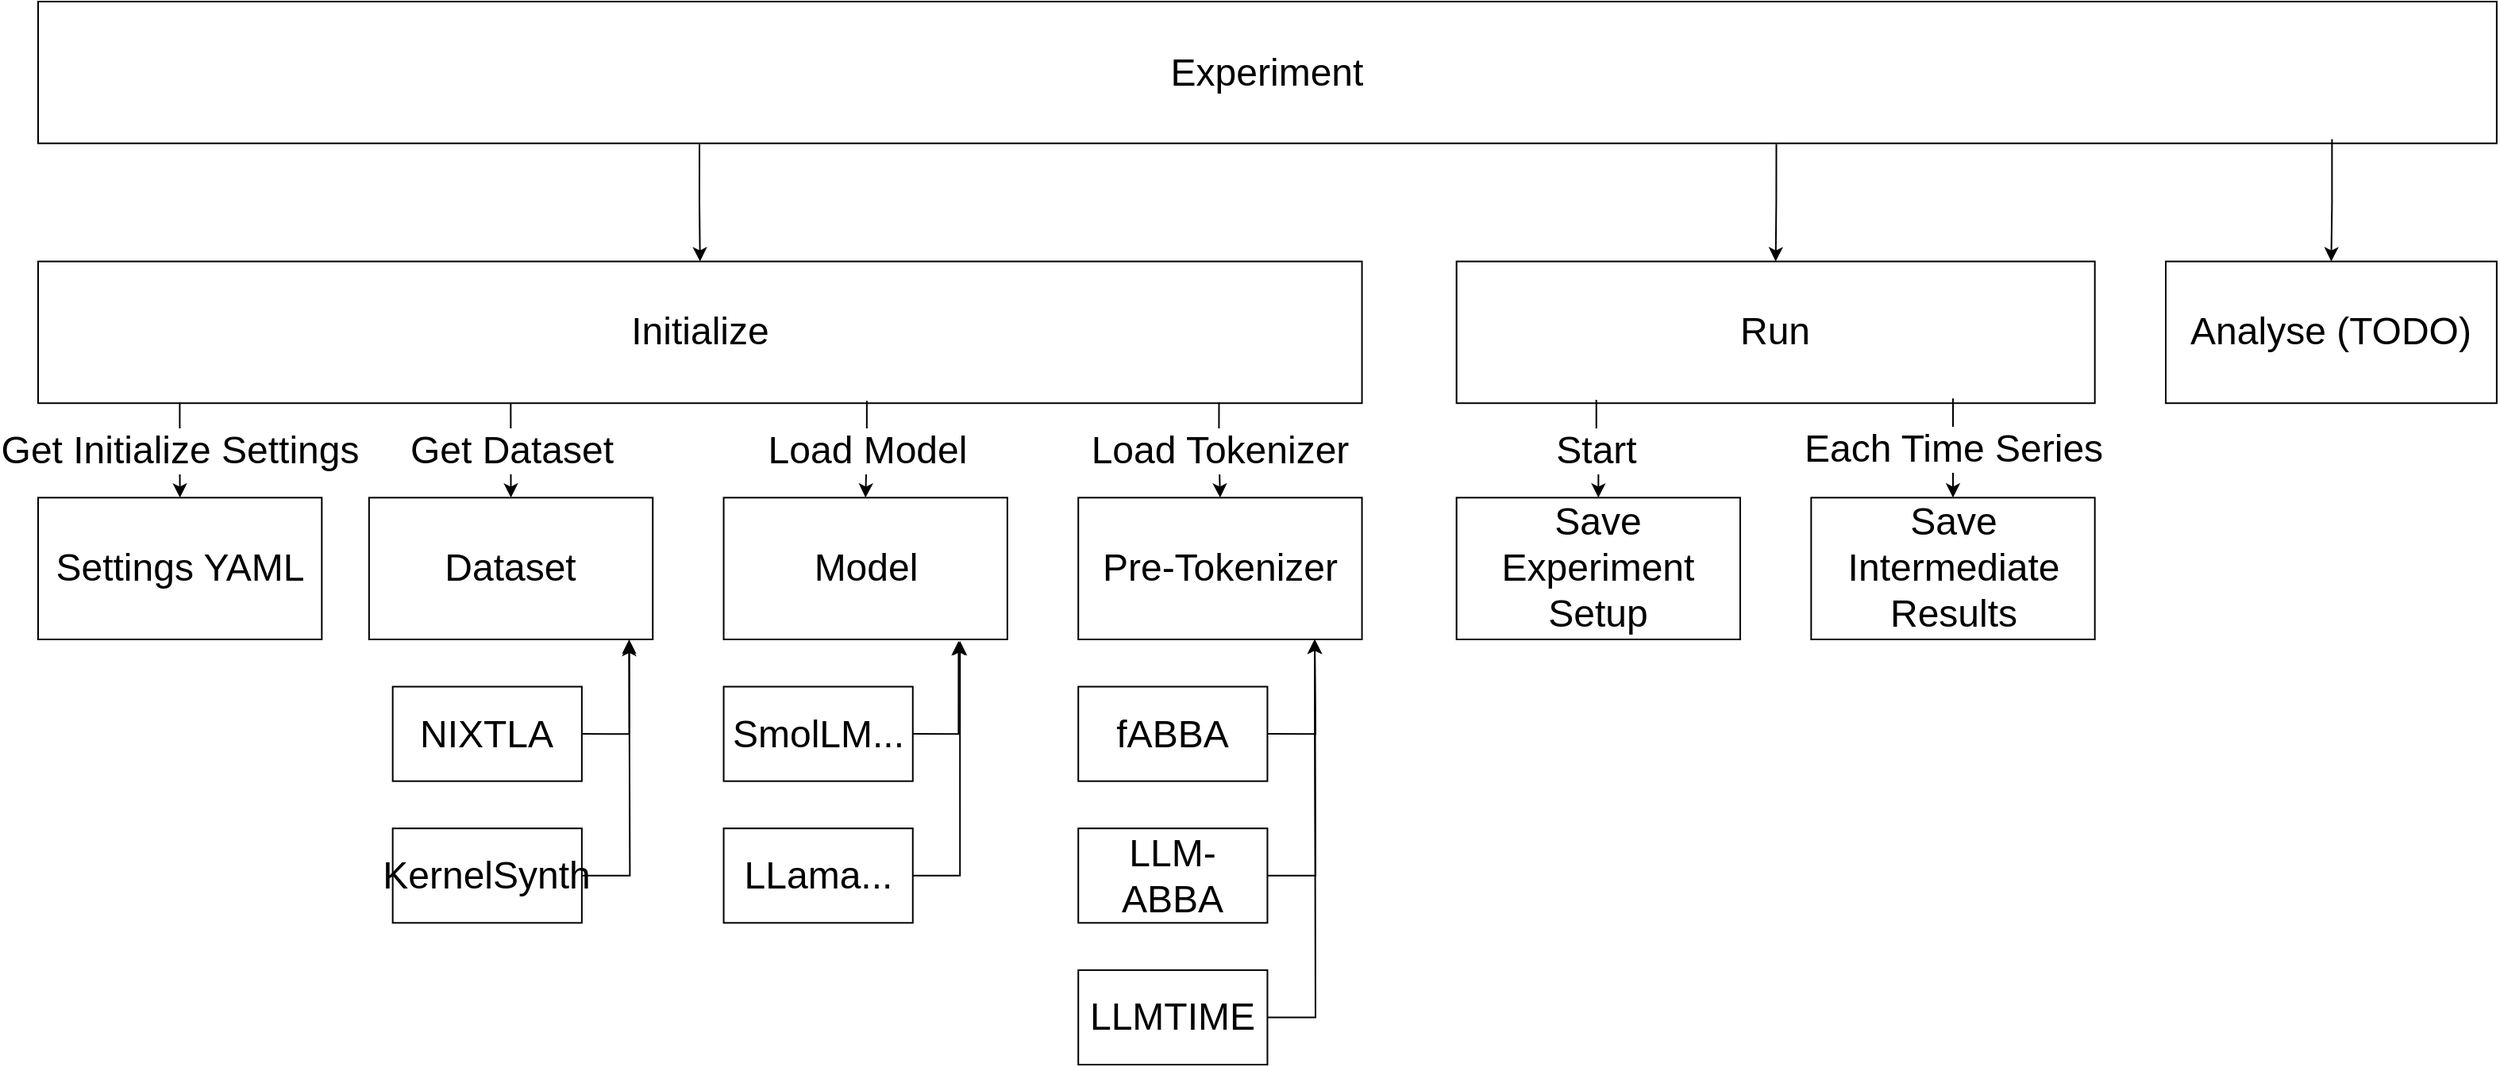 <mxfile version="26.2.2">
  <diagram name="Page-1" id="E6U0oUtBzk2lT01lFc9U">
    <mxGraphModel dx="2860" dy="1719" grid="1" gridSize="10" guides="1" tooltips="1" connect="1" arrows="1" fold="1" page="1" pageScale="1" pageWidth="1654" pageHeight="1169" math="0" shadow="0">
      <root>
        <mxCell id="0" />
        <mxCell id="1" parent="0" />
        <mxCell id="VOlWO4rqHQWdw9jCDzSI-1" value="" style="group;fontSize=24;" vertex="1" connectable="0" parent="1">
          <mxGeometry x="40" y="20" width="1548.44" height="670" as="geometry" />
        </mxCell>
        <mxCell id="JV65rO91cUyTu4-_sWcS-1" value="Experiment" style="rounded=0;whiteSpace=wrap;html=1;rotation=0;fontSize=24;" parent="VOlWO4rqHQWdw9jCDzSI-1" vertex="1">
          <mxGeometry width="1548.44" height="89.333" as="geometry" />
        </mxCell>
        <mxCell id="JV65rO91cUyTu4-_sWcS-4" value="Settings YAML" style="rounded=0;whiteSpace=wrap;html=1;fontSize=24;" parent="VOlWO4rqHQWdw9jCDzSI-1" vertex="1">
          <mxGeometry y="312.667" width="178.666" height="89.333" as="geometry" />
        </mxCell>
        <mxCell id="JV65rO91cUyTu4-_sWcS-5" value="Dataset" style="rounded=0;whiteSpace=wrap;html=1;fontSize=24;" parent="VOlWO4rqHQWdw9jCDzSI-1" vertex="1">
          <mxGeometry x="208.444" y="312.667" width="178.666" height="89.333" as="geometry" />
        </mxCell>
        <mxCell id="JV65rO91cUyTu4-_sWcS-57" style="edgeStyle=orthogonalEdgeStyle;rounded=0;orthogonalLoop=1;jettySize=auto;html=1;exitX=1;exitY=0.5;exitDx=0;exitDy=0;fontSize=24;" parent="VOlWO4rqHQWdw9jCDzSI-1" source="JV65rO91cUyTu4-_sWcS-9" edge="1">
          <mxGeometry relative="1" as="geometry">
            <mxPoint x="372.221" y="402" as="targetPoint" />
          </mxGeometry>
        </mxCell>
        <mxCell id="JV65rO91cUyTu4-_sWcS-9" value="KernelSynth" style="rounded=0;whiteSpace=wrap;html=1;fontSize=24;" parent="VOlWO4rqHQWdw9jCDzSI-1" vertex="1">
          <mxGeometry x="223.333" y="521.111" width="119.111" height="59.556" as="geometry" />
        </mxCell>
        <mxCell id="JV65rO91cUyTu4-_sWcS-10" value="NIXTLA" style="rounded=0;whiteSpace=wrap;html=1;fontSize=24;" parent="VOlWO4rqHQWdw9jCDzSI-1" vertex="1">
          <mxGeometry x="223.333" y="431.778" width="119.111" height="59.556" as="geometry" />
        </mxCell>
        <mxCell id="JV65rO91cUyTu4-_sWcS-11" value="Model" style="rounded=0;whiteSpace=wrap;html=1;fontSize=24;" parent="VOlWO4rqHQWdw9jCDzSI-1" vertex="1">
          <mxGeometry x="431.777" y="312.667" width="178.666" height="89.333" as="geometry" />
        </mxCell>
        <mxCell id="JV65rO91cUyTu4-_sWcS-12" value="SmolLM..." style="rounded=0;whiteSpace=wrap;html=1;fontSize=24;" parent="VOlWO4rqHQWdw9jCDzSI-1" vertex="1">
          <mxGeometry x="431.777" y="431.778" width="119.111" height="59.556" as="geometry" />
        </mxCell>
        <mxCell id="JV65rO91cUyTu4-_sWcS-13" value="LLama..." style="rounded=0;whiteSpace=wrap;html=1;fontSize=24;" parent="VOlWO4rqHQWdw9jCDzSI-1" vertex="1">
          <mxGeometry x="431.777" y="521.111" width="119.111" height="59.556" as="geometry" />
        </mxCell>
        <mxCell id="JV65rO91cUyTu4-_sWcS-21" value="Pre-Tokenizer" style="rounded=0;whiteSpace=wrap;html=1;fontSize=24;" parent="VOlWO4rqHQWdw9jCDzSI-1" vertex="1">
          <mxGeometry x="655.109" y="312.667" width="178.666" height="89.333" as="geometry" />
        </mxCell>
        <mxCell id="JV65rO91cUyTu4-_sWcS-22" value="fABBA" style="rounded=0;whiteSpace=wrap;html=1;fontSize=24;" parent="VOlWO4rqHQWdw9jCDzSI-1" vertex="1">
          <mxGeometry x="655.109" y="431.778" width="119.111" height="59.556" as="geometry" />
        </mxCell>
        <mxCell id="JV65rO91cUyTu4-_sWcS-23" value="LLM-ABBA" style="rounded=0;whiteSpace=wrap;html=1;fontSize=24;" parent="VOlWO4rqHQWdw9jCDzSI-1" vertex="1">
          <mxGeometry x="655.109" y="521.111" width="119.111" height="59.556" as="geometry" />
        </mxCell>
        <mxCell id="JV65rO91cUyTu4-_sWcS-53" style="edgeStyle=orthogonalEdgeStyle;rounded=0;orthogonalLoop=1;jettySize=auto;html=1;exitX=1;exitY=0.5;exitDx=0;exitDy=0;fontSize=24;" parent="VOlWO4rqHQWdw9jCDzSI-1" source="JV65rO91cUyTu4-_sWcS-24" edge="1">
          <mxGeometry relative="1" as="geometry">
            <mxPoint x="803.998" y="402" as="targetPoint" />
          </mxGeometry>
        </mxCell>
        <mxCell id="JV65rO91cUyTu4-_sWcS-24" value="LLMTIME" style="rounded=0;whiteSpace=wrap;html=1;fontSize=24;" parent="VOlWO4rqHQWdw9jCDzSI-1" vertex="1">
          <mxGeometry x="655.109" y="610.444" width="119.111" height="59.556" as="geometry" />
        </mxCell>
        <mxCell id="JV65rO91cUyTu4-_sWcS-28" value="Initialize" style="rounded=0;whiteSpace=wrap;html=1;fontSize=24;" parent="VOlWO4rqHQWdw9jCDzSI-1" vertex="1">
          <mxGeometry y="163.778" width="833.775" height="89.333" as="geometry" />
        </mxCell>
        <mxCell id="JV65rO91cUyTu4-_sWcS-29" value="Run" style="rounded=0;whiteSpace=wrap;html=1;fontSize=24;" parent="VOlWO4rqHQWdw9jCDzSI-1" vertex="1">
          <mxGeometry x="893.331" y="163.778" width="401.999" height="89.333" as="geometry" />
        </mxCell>
        <mxCell id="JV65rO91cUyTu4-_sWcS-32" value="Get Initialize Settings" style="edgeStyle=orthogonalEdgeStyle;rounded=0;orthogonalLoop=1;jettySize=auto;html=1;exitX=0.107;exitY=0.994;exitDx=0;exitDy=0;entryX=0.5;entryY=0;entryDx=0;entryDy=0;exitPerimeter=0;fontSize=24;" parent="VOlWO4rqHQWdw9jCDzSI-1" source="JV65rO91cUyTu4-_sWcS-28" target="JV65rO91cUyTu4-_sWcS-4" edge="1">
          <mxGeometry relative="1" as="geometry" />
        </mxCell>
        <mxCell id="JV65rO91cUyTu4-_sWcS-33" value="Get Dataset" style="edgeStyle=orthogonalEdgeStyle;rounded=0;orthogonalLoop=1;jettySize=auto;html=1;exitX=0.357;exitY=1;exitDx=0;exitDy=0;entryX=0.5;entryY=0;entryDx=0;entryDy=0;exitPerimeter=0;fontSize=24;" parent="VOlWO4rqHQWdw9jCDzSI-1" source="JV65rO91cUyTu4-_sWcS-28" target="JV65rO91cUyTu4-_sWcS-5" edge="1">
          <mxGeometry relative="1" as="geometry" />
        </mxCell>
        <mxCell id="JV65rO91cUyTu4-_sWcS-34" value="Load Model" style="edgeStyle=orthogonalEdgeStyle;rounded=0;orthogonalLoop=1;jettySize=auto;html=1;exitX=0.626;exitY=0.983;exitDx=0;exitDy=0;entryX=0.5;entryY=0;entryDx=0;entryDy=0;exitPerimeter=0;fontSize=24;" parent="VOlWO4rqHQWdw9jCDzSI-1" source="JV65rO91cUyTu4-_sWcS-28" target="JV65rO91cUyTu4-_sWcS-11" edge="1">
          <mxGeometry relative="1" as="geometry" />
        </mxCell>
        <mxCell id="JV65rO91cUyTu4-_sWcS-36" value="Load Tokenizer" style="edgeStyle=orthogonalEdgeStyle;rounded=0;orthogonalLoop=1;jettySize=auto;html=1;exitX=0.892;exitY=0.994;exitDx=0;exitDy=0;entryX=0.5;entryY=0;entryDx=0;entryDy=0;exitPerimeter=0;fontSize=24;" parent="VOlWO4rqHQWdw9jCDzSI-1" source="JV65rO91cUyTu4-_sWcS-28" target="JV65rO91cUyTu4-_sWcS-21" edge="1">
          <mxGeometry relative="1" as="geometry" />
        </mxCell>
        <mxCell id="JV65rO91cUyTu4-_sWcS-40" style="edgeStyle=orthogonalEdgeStyle;rounded=0;orthogonalLoop=1;jettySize=auto;html=1;exitX=0.269;exitY=1.006;exitDx=0;exitDy=0;entryX=0.5;entryY=0;entryDx=0;entryDy=0;exitPerimeter=0;fontSize=24;" parent="VOlWO4rqHQWdw9jCDzSI-1" source="JV65rO91cUyTu4-_sWcS-1" target="JV65rO91cUyTu4-_sWcS-28" edge="1">
          <mxGeometry relative="1" as="geometry" />
        </mxCell>
        <mxCell id="JV65rO91cUyTu4-_sWcS-42" style="edgeStyle=orthogonalEdgeStyle;rounded=0;orthogonalLoop=1;jettySize=auto;html=1;exitX=0.707;exitY=1.006;exitDx=0;exitDy=0;entryX=0.5;entryY=0;entryDx=0;entryDy=0;exitPerimeter=0;fontSize=24;" parent="VOlWO4rqHQWdw9jCDzSI-1" source="JV65rO91cUyTu4-_sWcS-1" target="JV65rO91cUyTu4-_sWcS-29" edge="1">
          <mxGeometry relative="1" as="geometry" />
        </mxCell>
        <mxCell id="JV65rO91cUyTu4-_sWcS-43" value="Save Intermediate Results" style="rounded=0;whiteSpace=wrap;html=1;fontSize=24;" parent="VOlWO4rqHQWdw9jCDzSI-1" vertex="1">
          <mxGeometry x="1116.663" y="312.667" width="178.666" height="89.333" as="geometry" />
        </mxCell>
        <mxCell id="JV65rO91cUyTu4-_sWcS-45" value="Each Time Series" style="edgeStyle=orthogonalEdgeStyle;rounded=0;orthogonalLoop=1;jettySize=auto;html=1;entryX=0.5;entryY=0;entryDx=0;entryDy=0;fontSize=24;" parent="VOlWO4rqHQWdw9jCDzSI-1" target="JV65rO91cUyTu4-_sWcS-43" edge="1">
          <mxGeometry relative="1" as="geometry">
            <mxPoint x="1205.997" y="250.133" as="sourcePoint" />
            <Array as="points">
              <mxPoint x="1205.997" y="250.133" />
            </Array>
          </mxGeometry>
        </mxCell>
        <mxCell id="JV65rO91cUyTu4-_sWcS-46" value="Save Experiment Setup" style="rounded=0;whiteSpace=wrap;html=1;fontSize=24;" parent="VOlWO4rqHQWdw9jCDzSI-1" vertex="1">
          <mxGeometry x="893.331" y="312.667" width="178.666" height="89.333" as="geometry" />
        </mxCell>
        <mxCell id="JV65rO91cUyTu4-_sWcS-47" value="Start" style="edgeStyle=orthogonalEdgeStyle;rounded=0;orthogonalLoop=1;jettySize=auto;html=1;exitX=0.219;exitY=0.977;exitDx=0;exitDy=0;entryX=0.5;entryY=0;entryDx=0;entryDy=0;exitPerimeter=0;fontSize=24;" parent="VOlWO4rqHQWdw9jCDzSI-1" source="JV65rO91cUyTu4-_sWcS-29" target="JV65rO91cUyTu4-_sWcS-46" edge="1">
          <mxGeometry relative="1" as="geometry" />
        </mxCell>
        <mxCell id="JV65rO91cUyTu4-_sWcS-48" value="Analyse (TODO)" style="rounded=0;whiteSpace=wrap;html=1;fontSize=24;" parent="VOlWO4rqHQWdw9jCDzSI-1" vertex="1">
          <mxGeometry x="1339.996" y="163.778" width="208.444" height="89.333" as="geometry" />
        </mxCell>
        <mxCell id="JV65rO91cUyTu4-_sWcS-50" style="edgeStyle=orthogonalEdgeStyle;rounded=0;orthogonalLoop=1;jettySize=auto;html=1;exitX=0.933;exitY=0.971;exitDx=0;exitDy=0;entryX=0.5;entryY=0;entryDx=0;entryDy=0;exitPerimeter=0;fontSize=24;" parent="VOlWO4rqHQWdw9jCDzSI-1" source="JV65rO91cUyTu4-_sWcS-1" target="JV65rO91cUyTu4-_sWcS-48" edge="1">
          <mxGeometry relative="1" as="geometry" />
        </mxCell>
        <mxCell id="JV65rO91cUyTu4-_sWcS-51" style="edgeStyle=orthogonalEdgeStyle;rounded=0;orthogonalLoop=1;jettySize=auto;html=1;exitX=1;exitY=0.5;exitDx=0;exitDy=0;fontSize=24;" parent="VOlWO4rqHQWdw9jCDzSI-1" source="JV65rO91cUyTu4-_sWcS-22" edge="1">
          <mxGeometry relative="1" as="geometry">
            <mxPoint x="803.998" y="402" as="targetPoint" />
          </mxGeometry>
        </mxCell>
        <mxCell id="JV65rO91cUyTu4-_sWcS-52" style="edgeStyle=orthogonalEdgeStyle;rounded=0;orthogonalLoop=1;jettySize=auto;html=1;exitX=1;exitY=0.5;exitDx=0;exitDy=0;fontSize=24;" parent="VOlWO4rqHQWdw9jCDzSI-1" source="JV65rO91cUyTu4-_sWcS-23" edge="1">
          <mxGeometry relative="1" as="geometry">
            <mxPoint x="803.998" y="402" as="targetPoint" />
          </mxGeometry>
        </mxCell>
        <mxCell id="JV65rO91cUyTu4-_sWcS-54" style="edgeStyle=orthogonalEdgeStyle;rounded=0;orthogonalLoop=1;jettySize=auto;html=1;exitX=1;exitY=0.5;exitDx=0;exitDy=0;entryX=0.828;entryY=1.011;entryDx=0;entryDy=0;entryPerimeter=0;fontSize=24;" parent="VOlWO4rqHQWdw9jCDzSI-1" source="JV65rO91cUyTu4-_sWcS-12" target="JV65rO91cUyTu4-_sWcS-11" edge="1">
          <mxGeometry relative="1" as="geometry" />
        </mxCell>
        <mxCell id="JV65rO91cUyTu4-_sWcS-55" style="edgeStyle=orthogonalEdgeStyle;rounded=0;orthogonalLoop=1;jettySize=auto;html=1;exitX=1;exitY=0.5;exitDx=0;exitDy=0;entryX=0.833;entryY=1.011;entryDx=0;entryDy=0;entryPerimeter=0;fontSize=24;" parent="VOlWO4rqHQWdw9jCDzSI-1" source="JV65rO91cUyTu4-_sWcS-13" target="JV65rO91cUyTu4-_sWcS-11" edge="1">
          <mxGeometry relative="1" as="geometry" />
        </mxCell>
        <mxCell id="JV65rO91cUyTu4-_sWcS-56" style="edgeStyle=orthogonalEdgeStyle;rounded=0;orthogonalLoop=1;jettySize=auto;html=1;exitX=1;exitY=0.5;exitDx=0;exitDy=0;entryX=0.917;entryY=1.017;entryDx=0;entryDy=0;entryPerimeter=0;fontSize=24;" parent="VOlWO4rqHQWdw9jCDzSI-1" source="JV65rO91cUyTu4-_sWcS-10" target="JV65rO91cUyTu4-_sWcS-5" edge="1">
          <mxGeometry relative="1" as="geometry" />
        </mxCell>
      </root>
    </mxGraphModel>
  </diagram>
</mxfile>
